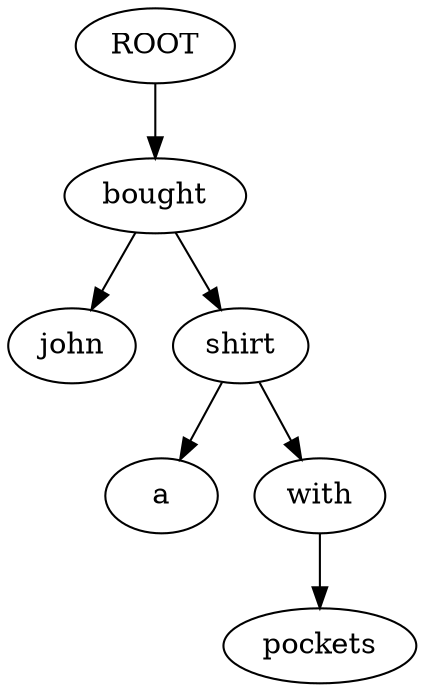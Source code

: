digraph G { 
ROOT [label="ROOT"]
john[label="john"]
bought[label="bought"]
a[label="a"]
shirt[label="shirt"]
with[label="with"]
pockets[label="pockets"]
bought -> john
ROOT -> bought
shirt -> a
bought -> shirt
shirt -> with
with -> pockets
}
